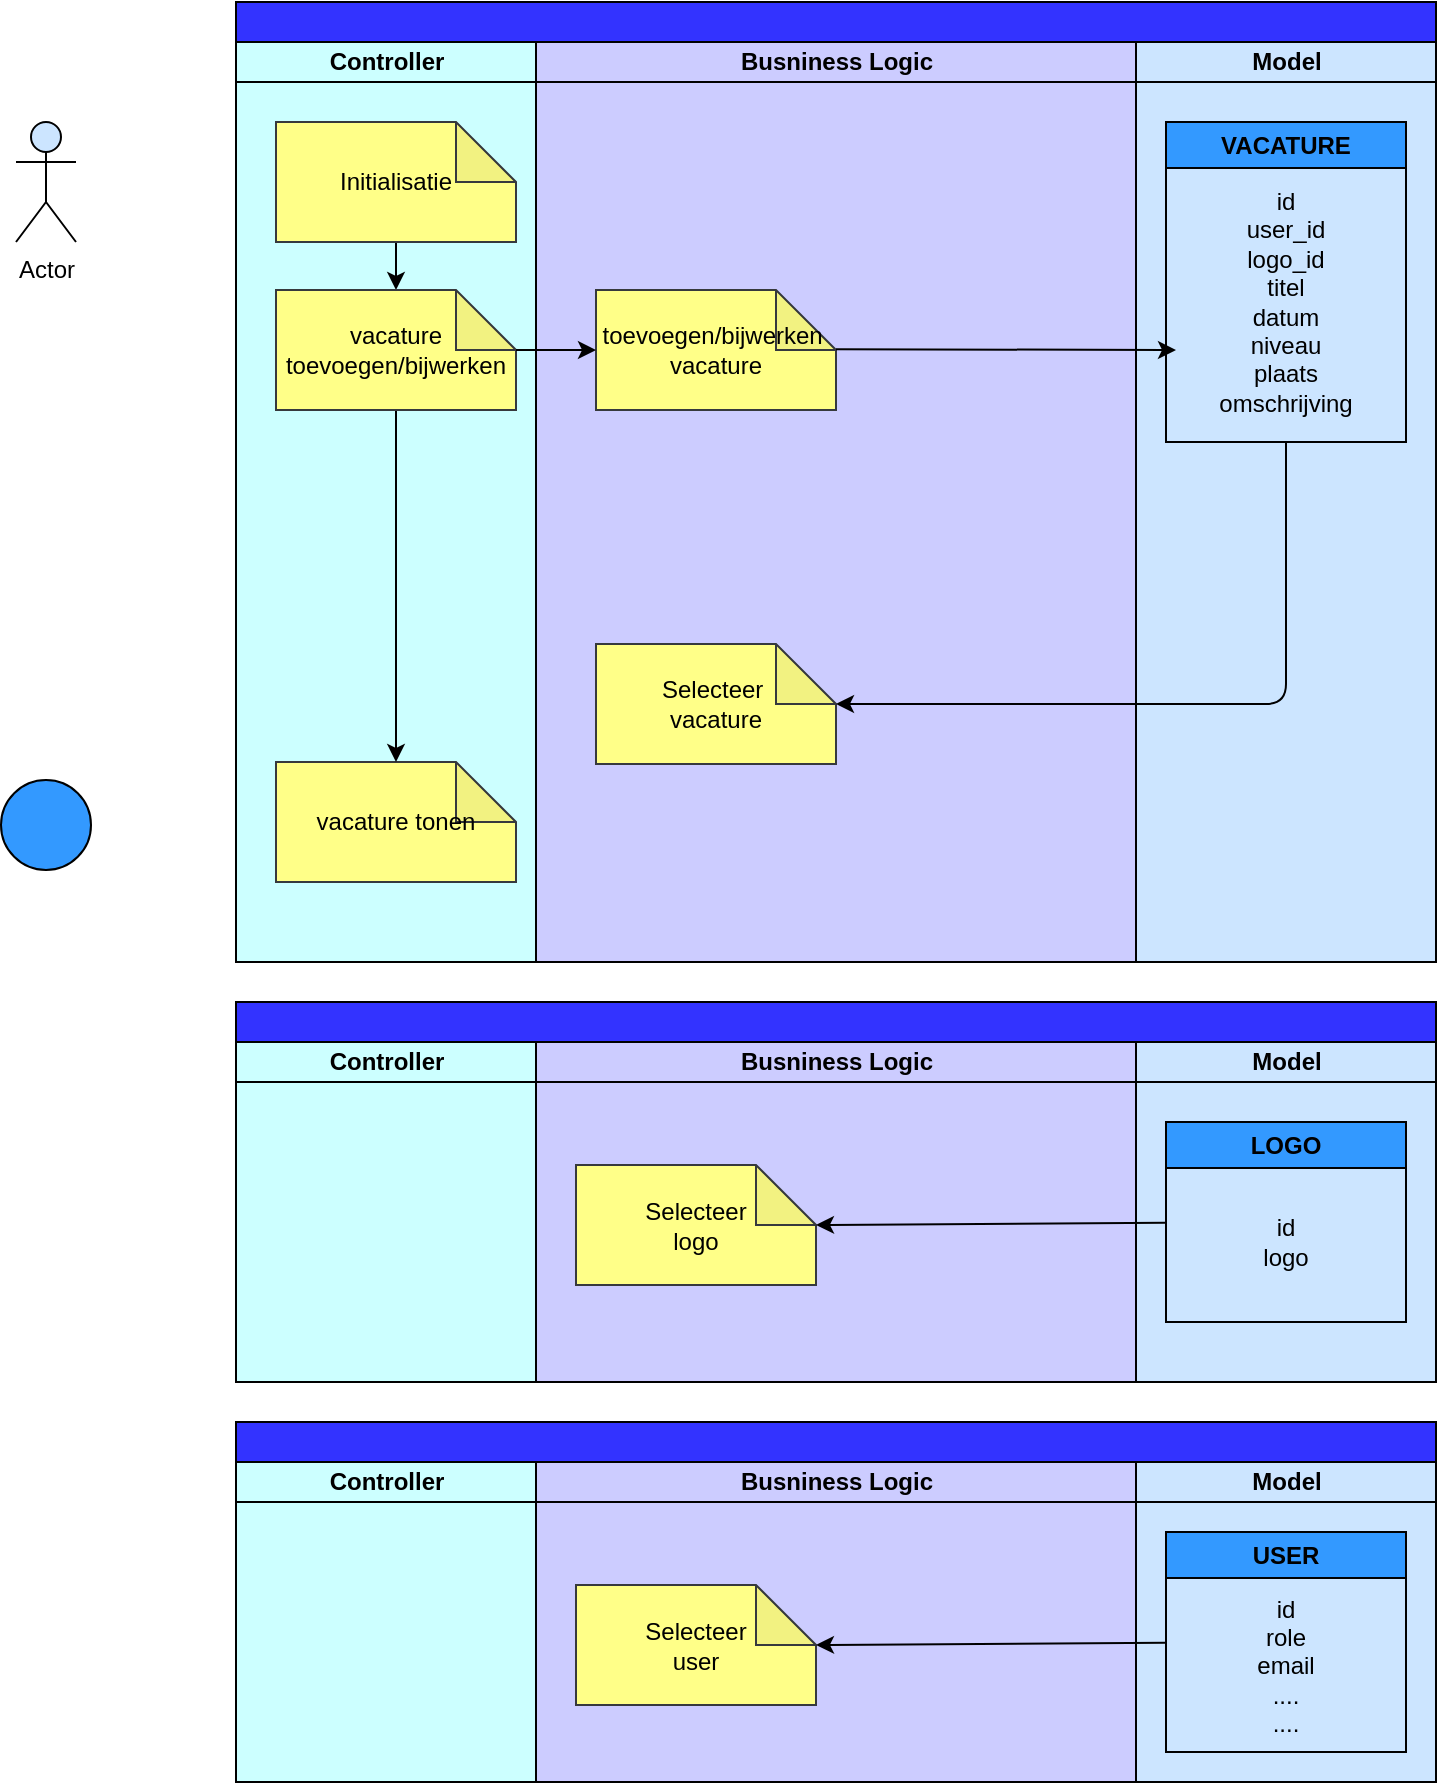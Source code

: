 <mxfile>
    <diagram id="MAB4L7zgC5AvrOVhof7w" name="Page-1">
        <mxGraphModel dx="1360" dy="1807" grid="1" gridSize="10" guides="1" tooltips="1" connect="1" arrows="1" fold="1" page="1" pageScale="1" pageWidth="850" pageHeight="1100" math="0" shadow="0">
            <root>
                <mxCell id="0"/>
                <mxCell id="1" parent="0"/>
                <mxCell id="2" value="" style="swimlane;childLayout=stackLayout;resizeParent=1;resizeParentMax=0;startSize=20;html=1;fillColor=#3333FF;strokeColor=#000000;fontColor=#000000;swimlaneFillColor=#CCCCFF;" vertex="1" parent="1">
                    <mxGeometry x="160.0" y="-1040" width="600" height="480" as="geometry"/>
                </mxCell>
                <mxCell id="3" value="&lt;font color=&quot;#000000&quot;&gt;Controller&lt;/font&gt;" style="swimlane;startSize=20;html=1;fillColor=#CCFFFF;labelBackgroundColor=none;swimlaneFillColor=#CCFFFF;strokeColor=#000000;" vertex="1" parent="2">
                    <mxGeometry y="20" width="150" height="460" as="geometry"/>
                </mxCell>
                <mxCell id="4" style="edgeStyle=none;html=1;exitX=0.5;exitY=1;exitDx=0;exitDy=0;exitPerimeter=0;entryX=0.5;entryY=0;entryDx=0;entryDy=0;entryPerimeter=0;strokeColor=#000000;" edge="1" parent="3" source="5" target="8">
                    <mxGeometry relative="1" as="geometry"/>
                </mxCell>
                <mxCell id="5" value="&lt;font color=&quot;#000000&quot;&gt;Initialisatie&lt;/font&gt;" style="shape=note;whiteSpace=wrap;html=1;backgroundOutline=1;darkOpacity=0.05;labelBackgroundColor=none;strokeColor=#36393d;fillColor=#ffff88;" vertex="1" parent="3">
                    <mxGeometry x="20" y="40" width="120" height="60" as="geometry"/>
                </mxCell>
                <mxCell id="6" value="&lt;font color=&quot;#000000&quot;&gt;vacature tonen&lt;br&gt;&lt;/font&gt;" style="shape=note;whiteSpace=wrap;html=1;backgroundOutline=1;darkOpacity=0.05;labelBackgroundColor=none;strokeColor=#36393d;fillColor=#ffff88;" vertex="1" parent="3">
                    <mxGeometry x="20" y="360" width="120" height="60" as="geometry"/>
                </mxCell>
                <mxCell id="7" style="edgeStyle=none;html=1;exitX=0.5;exitY=1;exitDx=0;exitDy=0;exitPerimeter=0;strokeColor=#000000;" edge="1" parent="3" source="8" target="6">
                    <mxGeometry relative="1" as="geometry"/>
                </mxCell>
                <mxCell id="8" value="&lt;font color=&quot;#000000&quot;&gt;vacature&lt;br&gt;toevoegen/bijwerken&lt;br&gt;&lt;/font&gt;" style="shape=note;whiteSpace=wrap;html=1;backgroundOutline=1;darkOpacity=0.05;labelBackgroundColor=none;strokeColor=#36393d;fillColor=#ffff88;" vertex="1" parent="3">
                    <mxGeometry x="20" y="124" width="120" height="60" as="geometry"/>
                </mxCell>
                <mxCell id="9" value="&lt;font color=&quot;#000000&quot;&gt;Busniness Logic&lt;/font&gt;" style="swimlane;startSize=20;html=1;fillColor=#CCCCFF;strokeColor=#000000;" vertex="1" parent="2">
                    <mxGeometry x="150" y="20" width="300" height="460" as="geometry"/>
                </mxCell>
                <mxCell id="10" value="&lt;font color=&quot;#000000&quot;&gt;toevoegen/bijwerken&amp;nbsp;&lt;br&gt;vacature&lt;br&gt;&lt;/font&gt;" style="shape=note;whiteSpace=wrap;html=1;backgroundOutline=1;darkOpacity=0.05;labelBackgroundColor=none;strokeColor=#36393d;fillColor=#ffff88;" vertex="1" parent="9">
                    <mxGeometry x="30" y="124" width="120" height="60" as="geometry"/>
                </mxCell>
                <mxCell id="11" value="&lt;font color=&quot;#000000&quot;&gt;Selecteer&amp;nbsp;&lt;br&gt;vacature&lt;br&gt;&lt;/font&gt;" style="shape=note;whiteSpace=wrap;html=1;backgroundOutline=1;darkOpacity=0.05;labelBackgroundColor=none;strokeColor=#36393d;fillColor=#ffff88;" vertex="1" parent="9">
                    <mxGeometry x="30" y="301" width="120" height="60" as="geometry"/>
                </mxCell>
                <mxCell id="12" value="&lt;font color=&quot;#000000&quot;&gt;Model&lt;/font&gt;" style="swimlane;startSize=20;html=1;strokeColor=#000000;swimlaneFillColor=#CCE5FF;fillColor=#CCE5FF;" vertex="1" parent="2">
                    <mxGeometry x="450" y="20" width="150" height="460" as="geometry"/>
                </mxCell>
                <mxCell id="13" value="VACATURE" style="swimlane;whiteSpace=wrap;html=1;labelBackgroundColor=none;strokeColor=#000000;fontColor=#000000;fillColor=#3399FF;startSize=23;" vertex="1" parent="12">
                    <mxGeometry x="15" y="40" width="120" height="160" as="geometry"/>
                </mxCell>
                <mxCell id="14" value="id&lt;br&gt;user_id&lt;br&gt;logo_id&lt;br&gt;titel&lt;br&gt;datum&lt;br&gt;niveau&lt;br&gt;plaats&lt;br&gt;omschrijving" style="text;html=1;strokeColor=none;fillColor=none;align=center;verticalAlign=middle;whiteSpace=wrap;rounded=0;labelBackgroundColor=none;fontColor=#000000;" vertex="1" parent="13">
                    <mxGeometry x="30" y="20" width="60" height="140" as="geometry"/>
                </mxCell>
                <mxCell id="15" value="" style="edgeStyle=none;html=1;strokeColor=#000000;" edge="1" parent="2" source="8" target="10">
                    <mxGeometry relative="1" as="geometry"/>
                </mxCell>
                <mxCell id="17" style="edgeStyle=none;html=1;entryX=0;entryY=0;entryDx=120.0;entryDy=30;entryPerimeter=0;strokeColor=#000000;" edge="1" parent="2" source="13" target="11">
                    <mxGeometry relative="1" as="geometry">
                        <Array as="points">
                            <mxPoint x="525.0" y="351"/>
                        </Array>
                    </mxGeometry>
                </mxCell>
                <mxCell id="20" style="edgeStyle=none;html=1;strokeColor=#000000;" edge="1" parent="2">
                    <mxGeometry relative="1" as="geometry">
                        <mxPoint x="300" y="173.6" as="sourcePoint"/>
                        <mxPoint x="470.0" y="174" as="targetPoint"/>
                    </mxGeometry>
                </mxCell>
                <mxCell id="18" value="Actor" style="shape=umlActor;verticalLabelPosition=bottom;verticalAlign=top;html=1;outlineConnect=0;labelBackgroundColor=none;strokeColor=#000000;fontColor=#000000;fillColor=#CCE5FF;" vertex="1" parent="1">
                    <mxGeometry x="50" y="-980" width="30" height="60" as="geometry"/>
                </mxCell>
                <mxCell id="19" value="" style="ellipse;whiteSpace=wrap;html=1;aspect=fixed;labelBackgroundColor=none;strokeColor=#000000;fontColor=#000000;fillColor=#3399FF;" vertex="1" parent="1">
                    <mxGeometry x="42.5" y="-651" width="45" height="45" as="geometry"/>
                </mxCell>
                <mxCell id="21" value="" style="swimlane;childLayout=stackLayout;resizeParent=1;resizeParentMax=0;startSize=20;html=1;fillColor=#3333FF;strokeColor=#000000;fontColor=#000000;swimlaneFillColor=#CCCCFF;" vertex="1" parent="1">
                    <mxGeometry x="160" y="-540" width="600" height="190" as="geometry"/>
                </mxCell>
                <mxCell id="22" value="&lt;font color=&quot;#000000&quot;&gt;Controller&lt;/font&gt;" style="swimlane;startSize=20;html=1;fillColor=#CCFFFF;labelBackgroundColor=none;swimlaneFillColor=#CCFFFF;strokeColor=#000000;" vertex="1" parent="21">
                    <mxGeometry y="20" width="150" height="170" as="geometry"/>
                </mxCell>
                <mxCell id="23" value="&lt;font color=&quot;#000000&quot;&gt;Busniness Logic&lt;/font&gt;" style="swimlane;startSize=20;html=1;fillColor=#CCCCFF;strokeColor=#000000;" vertex="1" parent="21">
                    <mxGeometry x="150" y="20" width="300" height="170" as="geometry"/>
                </mxCell>
                <mxCell id="24" value="&lt;font color=&quot;#000000&quot;&gt;Selecteer&lt;br&gt;logo&lt;/font&gt;" style="shape=note;whiteSpace=wrap;html=1;backgroundOutline=1;darkOpacity=0.05;labelBackgroundColor=none;strokeColor=#36393d;fillColor=#ffff88;" vertex="1" parent="23">
                    <mxGeometry x="20.0" y="61.5" width="120" height="60" as="geometry"/>
                </mxCell>
                <mxCell id="25" value="&lt;font color=&quot;#000000&quot;&gt;Model&lt;/font&gt;" style="swimlane;startSize=20;html=1;strokeColor=#000000;swimlaneFillColor=#CCE5FF;fillColor=#CCE5FF;" vertex="1" parent="21">
                    <mxGeometry x="450" y="20" width="150" height="170" as="geometry"/>
                </mxCell>
                <mxCell id="26" value="LOGO" style="swimlane;whiteSpace=wrap;html=1;labelBackgroundColor=none;strokeColor=#000000;fontColor=#000000;fillColor=#3399FF;" vertex="1" parent="25">
                    <mxGeometry x="15" y="40" width="120" height="100" as="geometry"/>
                </mxCell>
                <mxCell id="27" value="id&lt;br&gt;logo" style="text;html=1;strokeColor=none;fillColor=none;align=center;verticalAlign=middle;whiteSpace=wrap;rounded=0;labelBackgroundColor=none;fontColor=#000000;" vertex="1" parent="26">
                    <mxGeometry x="30" y="21.5" width="60" height="77" as="geometry"/>
                </mxCell>
                <mxCell id="28" style="edgeStyle=none;html=1;entryX=0;entryY=0;entryDx=120;entryDy=30;entryPerimeter=0;strokeColor=#000000;" edge="1" parent="21" source="26" target="24">
                    <mxGeometry relative="1" as="geometry"/>
                </mxCell>
                <mxCell id="29" value="" style="swimlane;childLayout=stackLayout;resizeParent=1;resizeParentMax=0;startSize=20;html=1;fillColor=#3333FF;strokeColor=#000000;fontColor=#000000;swimlaneFillColor=#CCCCFF;" vertex="1" parent="1">
                    <mxGeometry x="160" y="-330" width="600" height="180" as="geometry"/>
                </mxCell>
                <mxCell id="30" value="&lt;font color=&quot;#000000&quot;&gt;Controller&lt;/font&gt;" style="swimlane;startSize=20;html=1;fillColor=#CCFFFF;labelBackgroundColor=none;swimlaneFillColor=#CCFFFF;strokeColor=#000000;" vertex="1" parent="29">
                    <mxGeometry y="20" width="150" height="160" as="geometry"/>
                </mxCell>
                <mxCell id="31" value="&lt;font color=&quot;#000000&quot;&gt;Busniness Logic&lt;/font&gt;" style="swimlane;startSize=20;html=1;fillColor=#CCCCFF;strokeColor=#000000;" vertex="1" parent="29">
                    <mxGeometry x="150" y="20" width="300" height="160" as="geometry"/>
                </mxCell>
                <mxCell id="32" value="&lt;font color=&quot;#000000&quot;&gt;Selecteer&lt;br&gt;user&lt;br&gt;&lt;/font&gt;" style="shape=note;whiteSpace=wrap;html=1;backgroundOutline=1;darkOpacity=0.05;labelBackgroundColor=none;strokeColor=#36393d;fillColor=#ffff88;" vertex="1" parent="31">
                    <mxGeometry x="20.0" y="61.5" width="120" height="60" as="geometry"/>
                </mxCell>
                <mxCell id="33" value="&lt;font color=&quot;#000000&quot;&gt;Model&lt;/font&gt;" style="swimlane;startSize=20;html=1;strokeColor=#000000;swimlaneFillColor=#CCE5FF;fillColor=#CCE5FF;" vertex="1" parent="29">
                    <mxGeometry x="450" y="20" width="150" height="160" as="geometry"/>
                </mxCell>
                <mxCell id="34" value="USER" style="swimlane;whiteSpace=wrap;html=1;labelBackgroundColor=none;strokeColor=#000000;fontColor=#000000;fillColor=#3399FF;" vertex="1" parent="33">
                    <mxGeometry x="15" y="35" width="120" height="110" as="geometry"/>
                </mxCell>
                <mxCell id="35" value="id&lt;br&gt;role&lt;br&gt;email&lt;br&gt;....&lt;br&gt;...." style="text;html=1;strokeColor=none;fillColor=none;align=center;verticalAlign=middle;whiteSpace=wrap;rounded=0;labelBackgroundColor=none;fontColor=#000000;" vertex="1" parent="34">
                    <mxGeometry x="30" y="28.5" width="60" height="77" as="geometry"/>
                </mxCell>
                <mxCell id="36" style="edgeStyle=none;html=1;entryX=0;entryY=0;entryDx=120;entryDy=30;entryPerimeter=0;strokeColor=#000000;" edge="1" parent="29" source="34" target="32">
                    <mxGeometry relative="1" as="geometry"/>
                </mxCell>
            </root>
        </mxGraphModel>
    </diagram>
</mxfile>